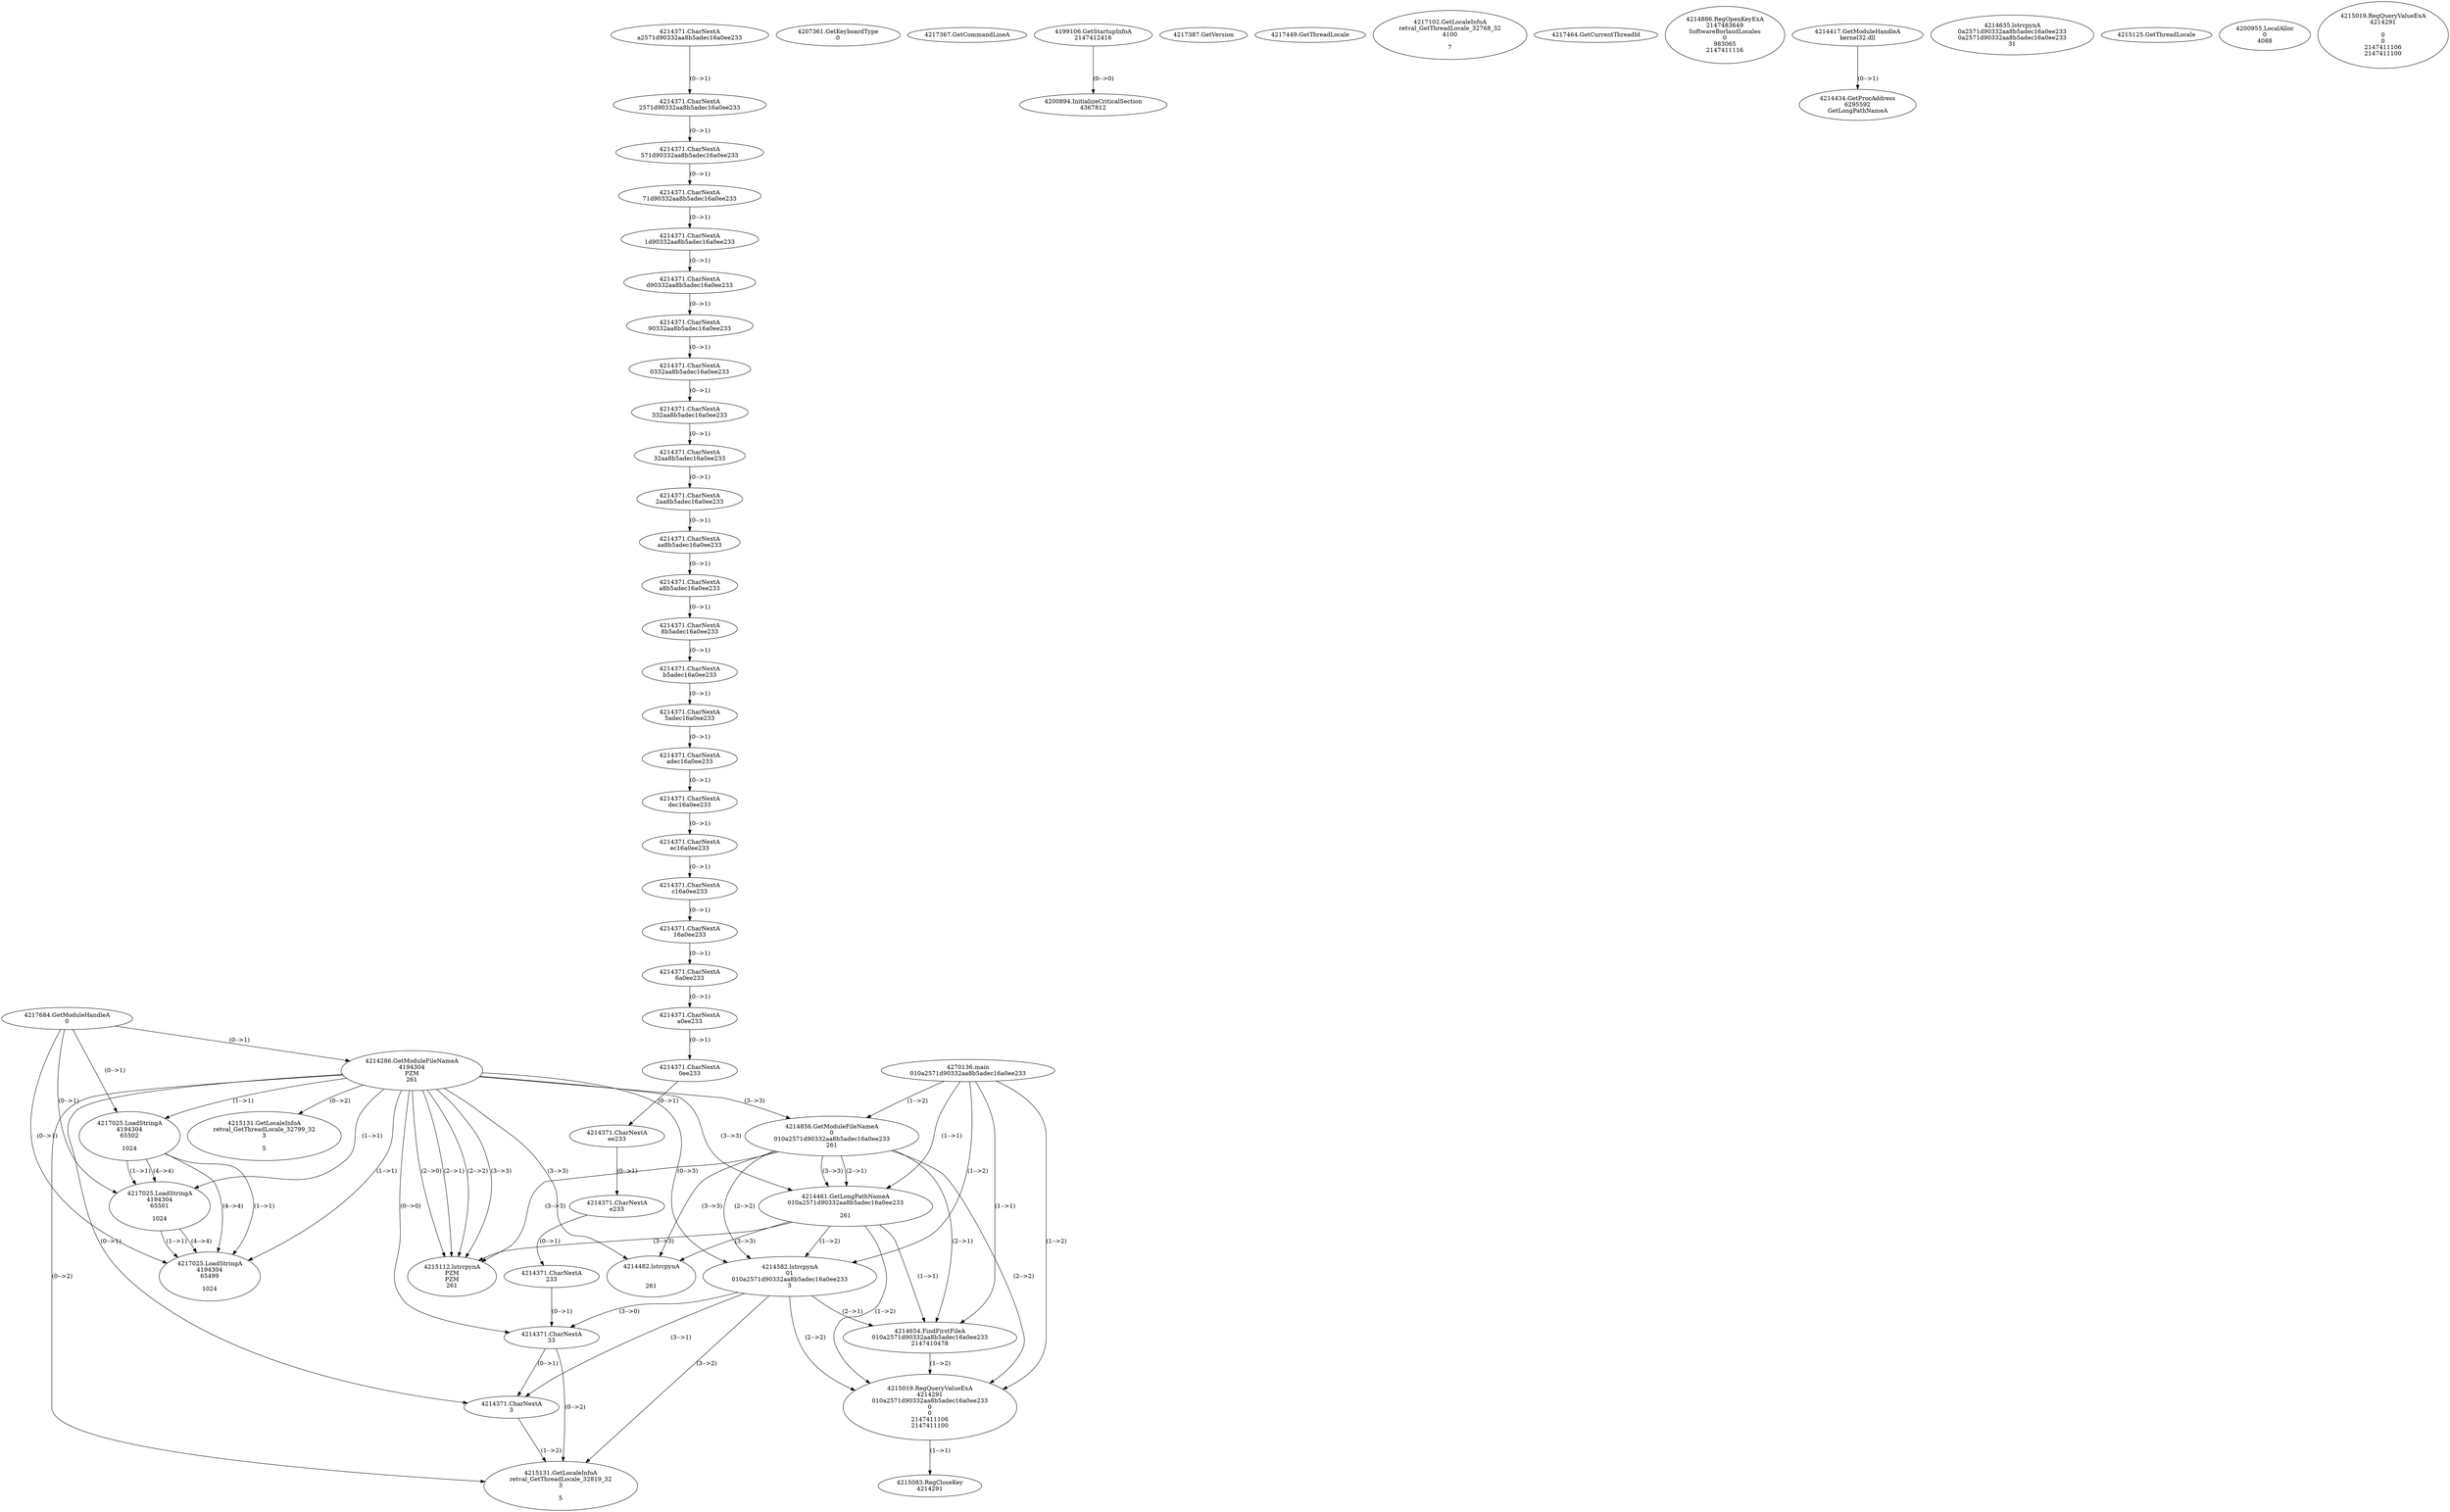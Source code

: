 // Global SCDG with merge call
digraph {
	0 [label="4270136.main
010a2571d90332aa8b5adec16a0ee233"]
	1 [label="4217684.GetModuleHandleA
0"]
	2 [label="4207361.GetKeyboardType
0"]
	3 [label="4217367.GetCommandLineA
"]
	4 [label="4199106.GetStartupInfoA
2147412416"]
	5 [label="4217387.GetVersion
"]
	6 [label="4217449.GetThreadLocale
"]
	7 [label="4217102.GetLocaleInfoA
retval_GetThreadLocale_32768_32
4100

7"]
	8 [label="4217464.GetCurrentThreadId
"]
	9 [label="4214286.GetModuleFileNameA
4194304
PZM
261"]
	1 -> 9 [label="(0-->1)"]
	10 [label="4214856.GetModuleFileNameA
0
010a2571d90332aa8b5adec16a0ee233
261"]
	0 -> 10 [label="(1-->2)"]
	9 -> 10 [label="(3-->3)"]
	11 [label="4214886.RegOpenKeyExA
2147483649
Software\Borland\Locales
0
983065
2147411116"]
	12 [label="4214417.GetModuleHandleA
kernel32.dll"]
	13 [label="4214434.GetProcAddress
6295592
GetLongPathNameA"]
	12 -> 13 [label="(0-->1)"]
	14 [label="4214461.GetLongPathNameA
010a2571d90332aa8b5adec16a0ee233

261"]
	0 -> 14 [label="(1-->1)"]
	10 -> 14 [label="(2-->1)"]
	9 -> 14 [label="(3-->3)"]
	10 -> 14 [label="(3-->3)"]
	15 [label="4214582.lstrcpynA
01
010a2571d90332aa8b5adec16a0ee233
3"]
	0 -> 15 [label="(1-->2)"]
	10 -> 15 [label="(2-->2)"]
	14 -> 15 [label="(1-->2)"]
	9 -> 15 [label="(0-->3)"]
	16 [label="4214371.CharNextA
a2571d90332aa8b5adec16a0ee233"]
	17 [label="4214371.CharNextA
2571d90332aa8b5adec16a0ee233"]
	16 -> 17 [label="(0-->1)"]
	18 [label="4214371.CharNextA
571d90332aa8b5adec16a0ee233"]
	17 -> 18 [label="(0-->1)"]
	19 [label="4214371.CharNextA
71d90332aa8b5adec16a0ee233"]
	18 -> 19 [label="(0-->1)"]
	20 [label="4214371.CharNextA
1d90332aa8b5adec16a0ee233"]
	19 -> 20 [label="(0-->1)"]
	21 [label="4214371.CharNextA
d90332aa8b5adec16a0ee233"]
	20 -> 21 [label="(0-->1)"]
	22 [label="4214371.CharNextA
90332aa8b5adec16a0ee233"]
	21 -> 22 [label="(0-->1)"]
	23 [label="4214371.CharNextA
0332aa8b5adec16a0ee233"]
	22 -> 23 [label="(0-->1)"]
	24 [label="4214371.CharNextA
332aa8b5adec16a0ee233"]
	23 -> 24 [label="(0-->1)"]
	25 [label="4214371.CharNextA
32aa8b5adec16a0ee233"]
	24 -> 25 [label="(0-->1)"]
	26 [label="4214371.CharNextA
2aa8b5adec16a0ee233"]
	25 -> 26 [label="(0-->1)"]
	27 [label="4214371.CharNextA
aa8b5adec16a0ee233"]
	26 -> 27 [label="(0-->1)"]
	28 [label="4214371.CharNextA
a8b5adec16a0ee233"]
	27 -> 28 [label="(0-->1)"]
	29 [label="4214371.CharNextA
8b5adec16a0ee233"]
	28 -> 29 [label="(0-->1)"]
	30 [label="4214371.CharNextA
b5adec16a0ee233"]
	29 -> 30 [label="(0-->1)"]
	31 [label="4214371.CharNextA
5adec16a0ee233"]
	30 -> 31 [label="(0-->1)"]
	32 [label="4214371.CharNextA
adec16a0ee233"]
	31 -> 32 [label="(0-->1)"]
	33 [label="4214371.CharNextA
dec16a0ee233"]
	32 -> 33 [label="(0-->1)"]
	34 [label="4214371.CharNextA
ec16a0ee233"]
	33 -> 34 [label="(0-->1)"]
	35 [label="4214371.CharNextA
c16a0ee233"]
	34 -> 35 [label="(0-->1)"]
	36 [label="4214371.CharNextA
16a0ee233"]
	35 -> 36 [label="(0-->1)"]
	37 [label="4214371.CharNextA
6a0ee233"]
	36 -> 37 [label="(0-->1)"]
	38 [label="4214371.CharNextA
a0ee233"]
	37 -> 38 [label="(0-->1)"]
	39 [label="4214371.CharNextA
0ee233"]
	38 -> 39 [label="(0-->1)"]
	40 [label="4214371.CharNextA
ee233"]
	39 -> 40 [label="(0-->1)"]
	41 [label="4214371.CharNextA
e233"]
	40 -> 41 [label="(0-->1)"]
	42 [label="4214371.CharNextA
233"]
	41 -> 42 [label="(0-->1)"]
	43 [label="4214371.CharNextA
33"]
	42 -> 43 [label="(0-->1)"]
	9 -> 43 [label="(0-->0)"]
	15 -> 43 [label="(3-->0)"]
	44 [label="4214371.CharNextA
3"]
	9 -> 44 [label="(0-->1)"]
	15 -> 44 [label="(3-->1)"]
	43 -> 44 [label="(0-->1)"]
	45 [label="4214635.lstrcpynA
0a2571d90332aa8b5adec16a0ee233
0a2571d90332aa8b5adec16a0ee233
31"]
	46 [label="4214654.FindFirstFileA
010a2571d90332aa8b5adec16a0ee233
2147410478"]
	0 -> 46 [label="(1-->1)"]
	10 -> 46 [label="(2-->1)"]
	14 -> 46 [label="(1-->1)"]
	15 -> 46 [label="(2-->1)"]
	47 [label="4215019.RegQueryValueExA
4214291
010a2571d90332aa8b5adec16a0ee233
0
0
2147411106
2147411100"]
	0 -> 47 [label="(1-->2)"]
	10 -> 47 [label="(2-->2)"]
	14 -> 47 [label="(1-->2)"]
	15 -> 47 [label="(2-->2)"]
	46 -> 47 [label="(1-->2)"]
	48 [label="4215083.RegCloseKey
4214291"]
	47 -> 48 [label="(1-->1)"]
	49 [label="4215112.lstrcpynA
PZM
PZM
261"]
	9 -> 49 [label="(2-->1)"]
	9 -> 49 [label="(2-->2)"]
	9 -> 49 [label="(3-->3)"]
	10 -> 49 [label="(3-->3)"]
	14 -> 49 [label="(3-->3)"]
	9 -> 49 [label="(2-->0)"]
	50 [label="4215125.GetThreadLocale
"]
	51 [label="4215131.GetLocaleInfoA
retval_GetThreadLocale_32819_32
3

5"]
	9 -> 51 [label="(0-->2)"]
	15 -> 51 [label="(3-->2)"]
	43 -> 51 [label="(0-->2)"]
	44 -> 51 [label="(1-->2)"]
	52 [label="4217025.LoadStringA
4194304
65502

1024"]
	1 -> 52 [label="(0-->1)"]
	9 -> 52 [label="(1-->1)"]
	53 [label="4217025.LoadStringA
4194304
65501

1024"]
	1 -> 53 [label="(0-->1)"]
	9 -> 53 [label="(1-->1)"]
	52 -> 53 [label="(1-->1)"]
	52 -> 53 [label="(4-->4)"]
	54 [label="4217025.LoadStringA
4194304
65499

1024"]
	1 -> 54 [label="(0-->1)"]
	9 -> 54 [label="(1-->1)"]
	52 -> 54 [label="(1-->1)"]
	53 -> 54 [label="(1-->1)"]
	52 -> 54 [label="(4-->4)"]
	53 -> 54 [label="(4-->4)"]
	55 [label="4200894.InitializeCriticalSection
4367812"]
	4 -> 55 [label="(0-->0)"]
	56 [label="4200955.LocalAlloc
0
4088"]
	57 [label="4214482.lstrcpynA


261"]
	9 -> 57 [label="(3-->3)"]
	10 -> 57 [label="(3-->3)"]
	14 -> 57 [label="(3-->3)"]
	58 [label="4215019.RegQueryValueExA
4214291

0
0
2147411106
2147411100"]
	59 [label="4215131.GetLocaleInfoA
retval_GetThreadLocale_32799_32
3

5"]
	9 -> 59 [label="(0-->2)"]
}
